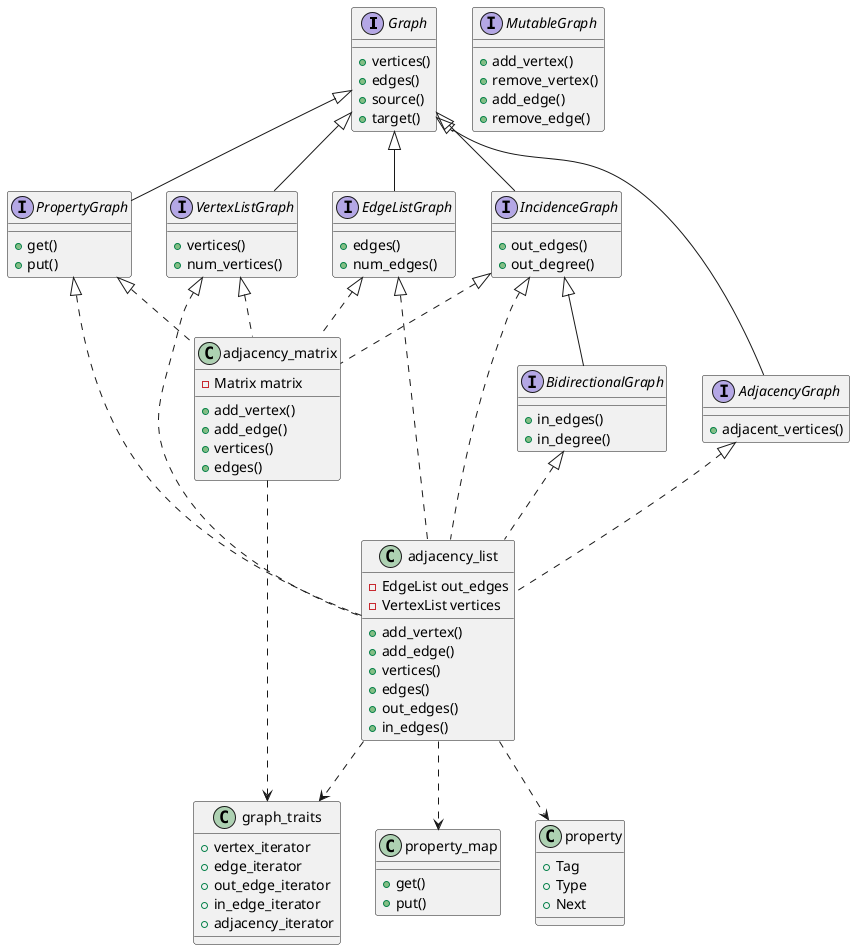 @startuml

' 图接口
interface Graph {
  +vertices()
  +edges()
  +source()
  +target()
}

' 顶点列表图接口
interface VertexListGraph {
  +vertices()
  +num_vertices()
}

' 边列表图接口
interface EdgeListGraph {
  +edges()
  +num_edges()
}

' 可修改图接口
interface MutableGraph {
  +add_vertex()
  +remove_vertex()
  +add_edge()
  +remove_edge()
}

' 关联图接口
interface IncidenceGraph {
  +out_edges()
  +out_degree()
}

' 双向图接口
interface BidirectionalGraph {
  +in_edges()
  +in_degree()
}

' 邻接图接口
interface AdjacencyGraph {
  +adjacent_vertices()
}

' 属性图接口
interface PropertyGraph {
  +get()
  +put()
}

' 主要实现类
class adjacency_list {
  -EdgeList out_edges
  -VertexList vertices
  +add_vertex()
  +add_edge()
  +vertices()
  +edges()
  +out_edges()
  +in_edges()
}

class adjacency_matrix {
  -Matrix matrix
  +add_vertex()
  +add_edge()
  +vertices()
  +edges()
}

' 迭代器类
class graph_traits {
  +vertex_iterator
  +edge_iterator
  +out_edge_iterator
  +in_edge_iterator
  +adjacency_iterator
}

' 属性相关类
class property_map {
  +get()
  +put()
}

class property {
  +Tag
  +Type
  +Next
}

' 继承关系
Graph <|-- VertexListGraph
Graph <|-- EdgeListGraph
Graph <|-- IncidenceGraph
IncidenceGraph <|-- BidirectionalGraph
Graph <|-- AdjacencyGraph
Graph <|-- PropertyGraph

' 实现关系
VertexListGraph <|.. adjacency_list
EdgeListGraph <|.. adjacency_list
IncidenceGraph <|.. adjacency_list
BidirectionalGraph <|.. adjacency_list
AdjacencyGraph <|.. adjacency_list
PropertyGraph <|.. adjacency_list

VertexListGraph <|.. adjacency_matrix
EdgeListGraph <|.. adjacency_matrix
IncidenceGraph <|.. adjacency_matrix
PropertyGraph <|.. adjacency_matrix

' 关联关系
adjacency_list ..> graph_traits
adjacency_matrix ..> graph_traits
adjacency_list ..> property_map
adjacency_list ..> property

@enduml
